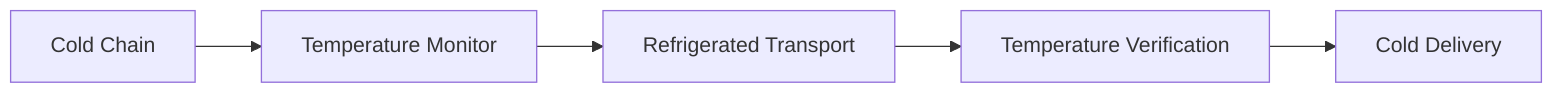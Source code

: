 flowchart LR
    Cold[Cold Chain] --> Temperature[Temperature Monitor]
    Temperature --> Transport[Refrigerated Transport]
    Transport --> Verify[Temperature Verification]
    Verify --> Deliver[Cold Delivery]
